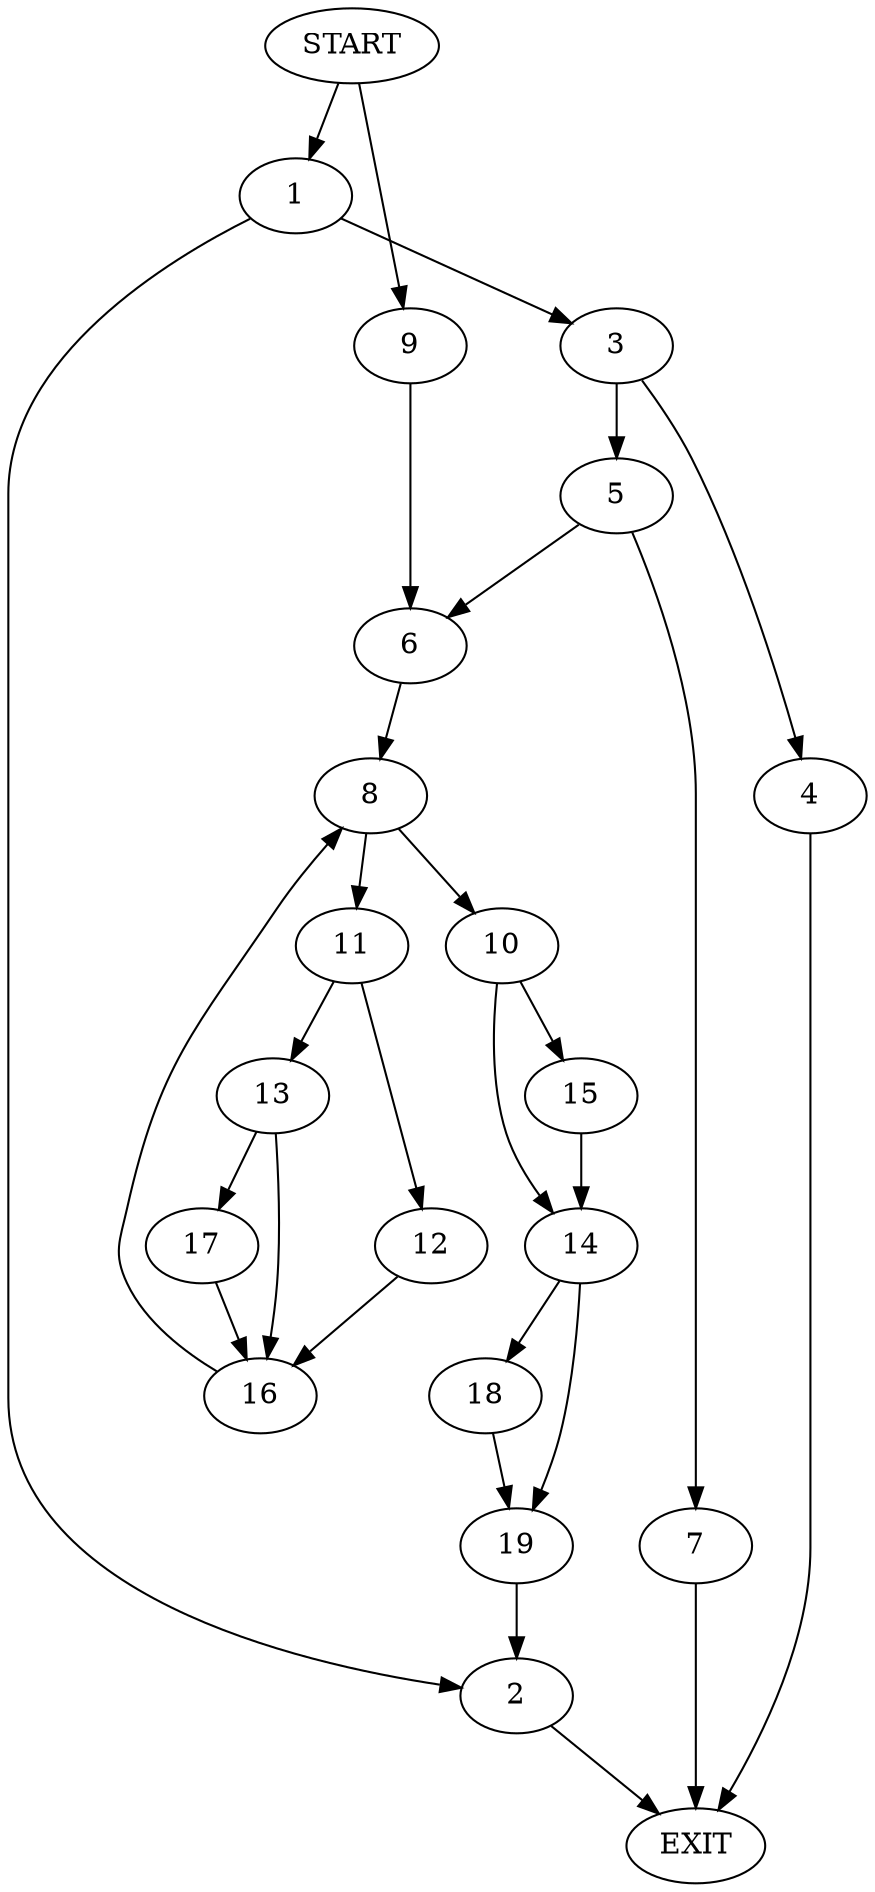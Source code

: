 digraph {
0 [label="START"]
20 [label="EXIT"]
0 -> 1
1 -> 2
1 -> 3
3 -> 4
3 -> 5
2 -> 20
5 -> 6
5 -> 7
4 -> 20
7 -> 20
6 -> 8
0 -> 9
9 -> 6
8 -> 10
8 -> 11
11 -> 12
11 -> 13
10 -> 14
10 -> 15
13 -> 16
13 -> 17
12 -> 16
16 -> 8
17 -> 16
14 -> 18
14 -> 19
15 -> 14
18 -> 19
19 -> 2
}

